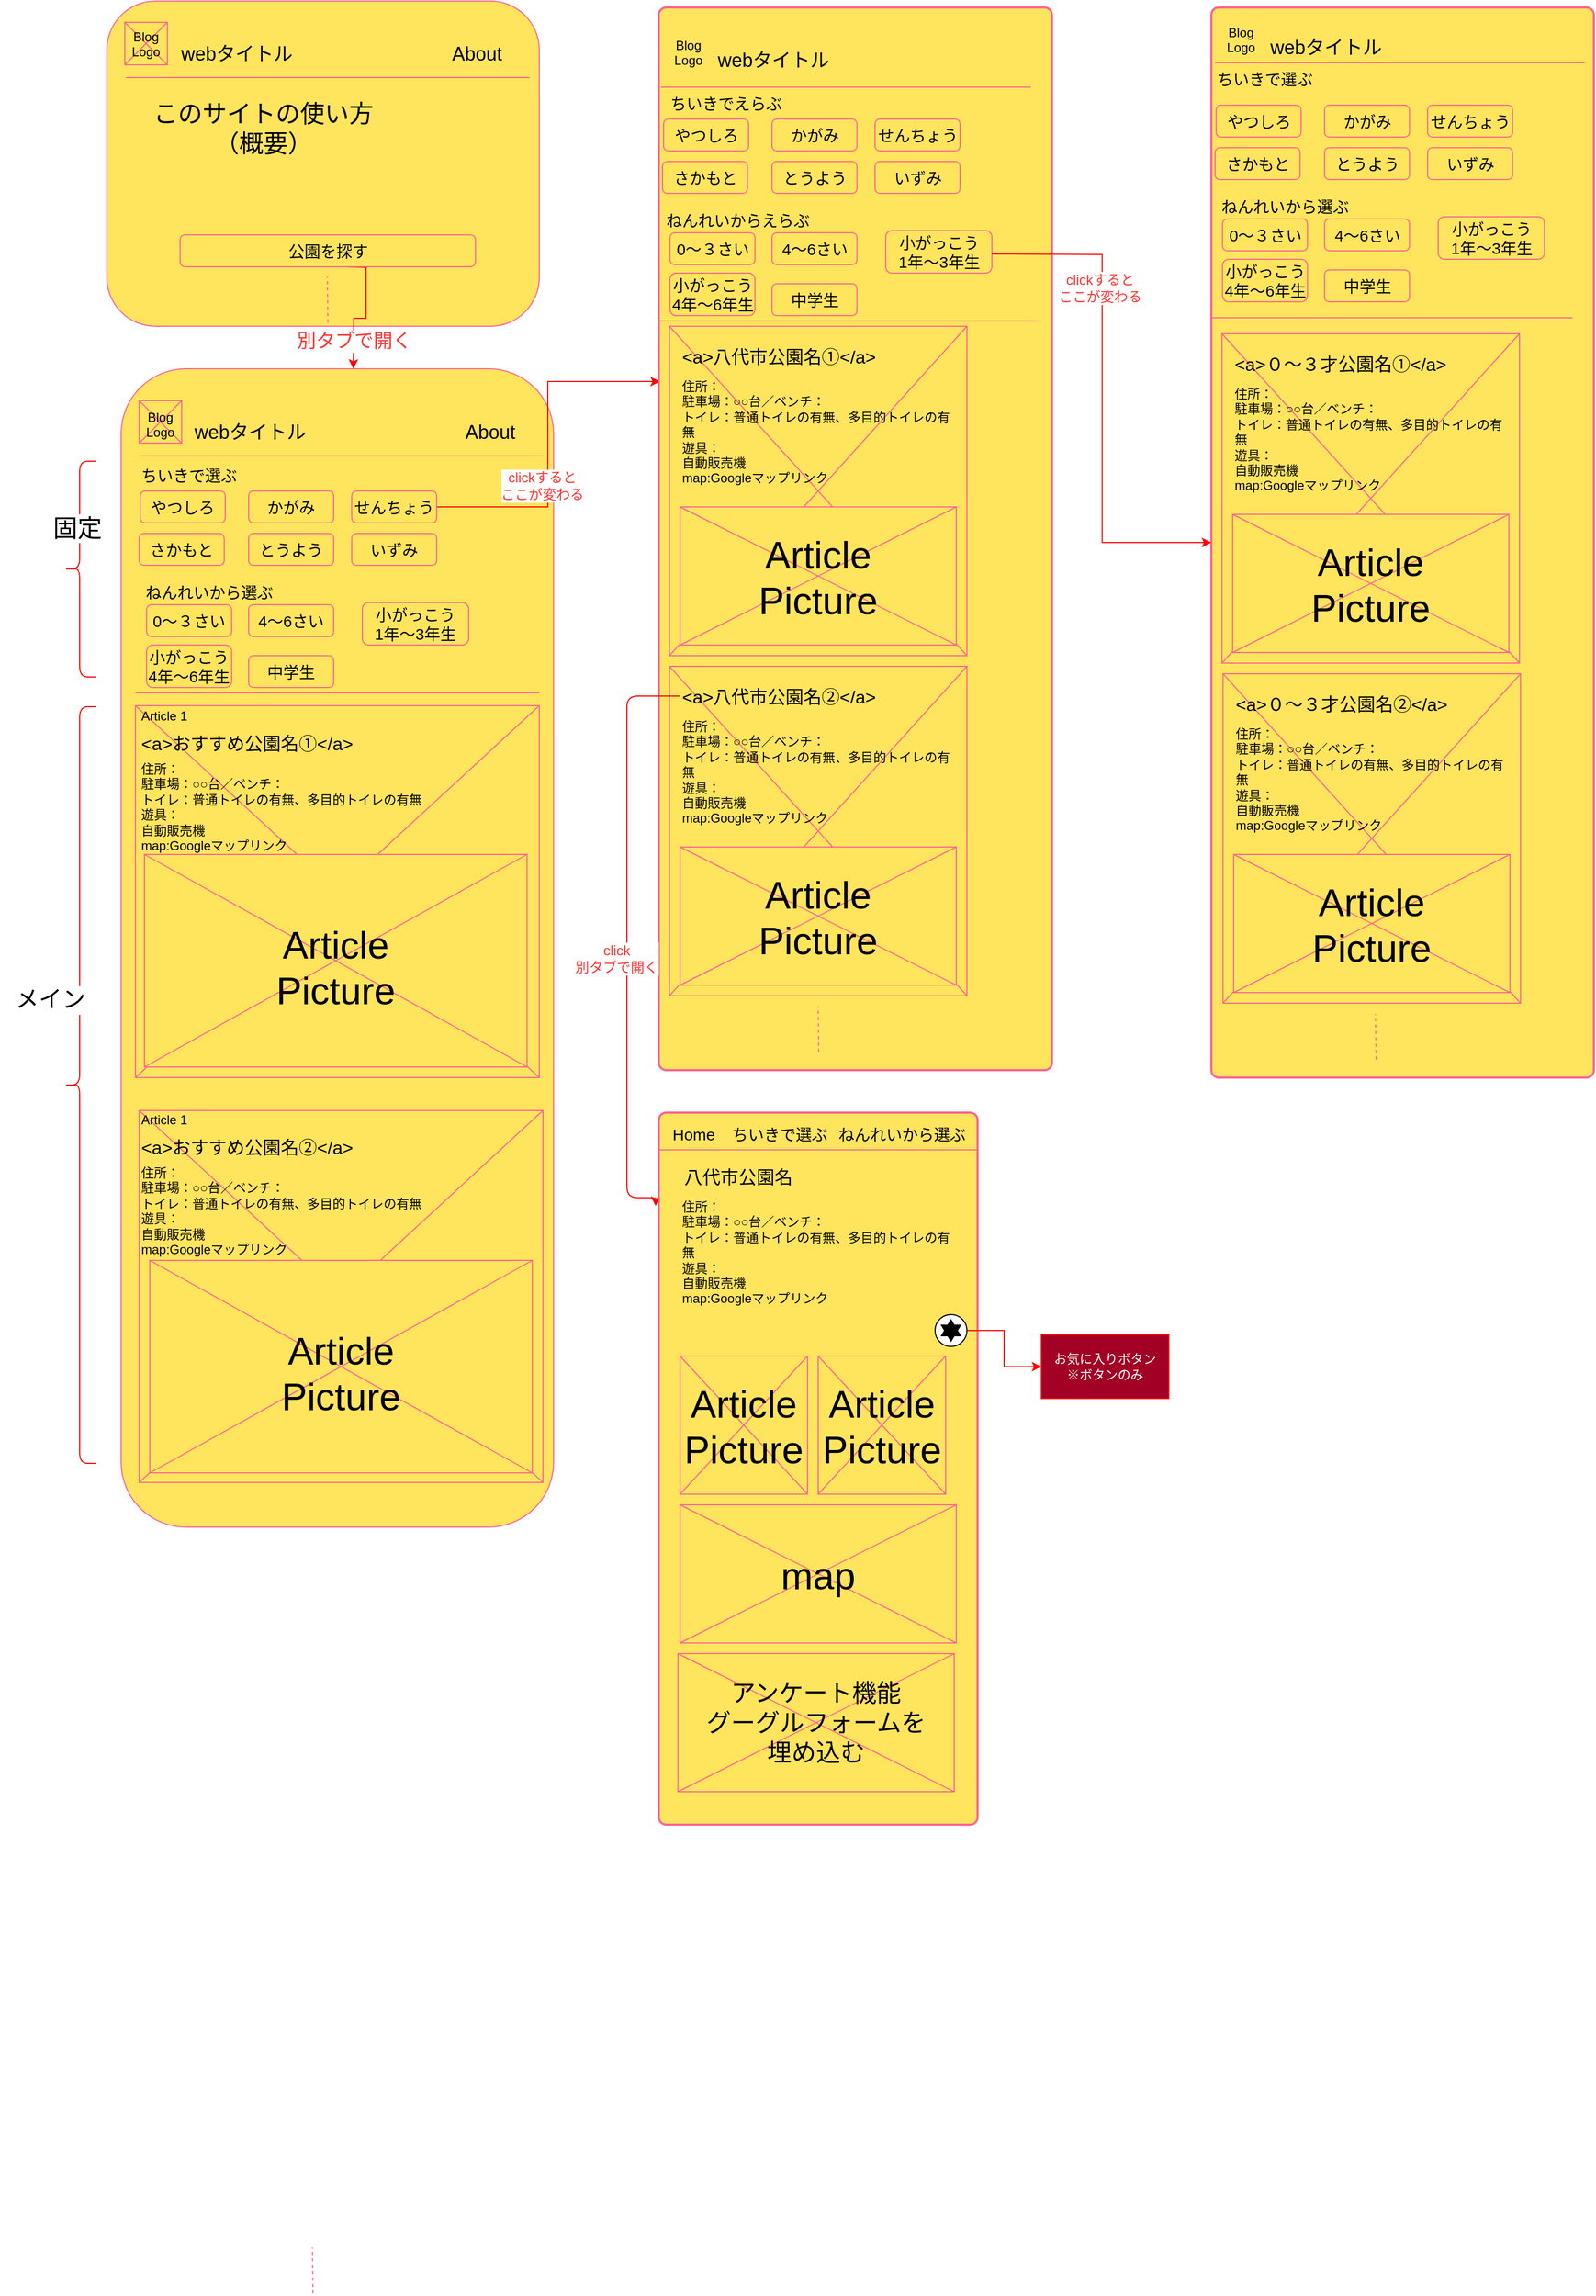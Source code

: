 <mxfile version="13.10.0" type="embed">
    <diagram name="Page-1" id="f1b7ffb7-ca1e-a977-7cf5-a751b3c06c05">
        <mxGraphModel dx="1837" dy="1036" grid="1" gridSize="10" guides="1" tooltips="1" connect="1" arrows="1" fold="1" page="1" pageScale="1" pageWidth="1169" pageHeight="1654" math="0" shadow="0">
            <root>
                <mxCell id="0"/>
                <mxCell id="1" parent="0"/>
                <mxCell id="K1uKCe7THHYYGD_uXuT9-89" value="" style="whiteSpace=wrap;html=1;fillColor=#FFE45E;strokeColor=#FF6392;rounded=1;fontColor=#000000;" parent="1" vertex="1">
                    <mxGeometry x="-16" y="350" width="407" height="1090" as="geometry"/>
                </mxCell>
                <mxCell id="13" value="" style="verticalLabelPosition=bottom;verticalAlign=top;strokeWidth=1;shape=mxgraph.mockup.graphics.iconGrid;strokeColor=#FF6392;gridSize=1,1;fillColor=#FFE45E;rounded=1;fontColor=#000000;" parent="1" vertex="1">
                    <mxGeometry x="-2.5" y="667" width="380" height="350" as="geometry"/>
                </mxCell>
                <mxCell id="2" value="webタイトル" style="text;spacingTop=-5;fontSize=18;fontStyle=0;rounded=1;fontColor=#000000;" parent="1" vertex="1">
                    <mxGeometry x="51" y="397" width="100" height="20" as="geometry"/>
                </mxCell>
                <mxCell id="3" value="" style="line;strokeWidth=1;fillColor=#FFE45E;strokeColor=#FF6392;rounded=1;fontColor=#000000;" parent="1" vertex="1">
                    <mxGeometry x="1" y="427" width="380" height="10" as="geometry"/>
                </mxCell>
                <mxCell id="8" value="Article 1" style="text;spacingTop=-5;rounded=1;fontColor=#000000;" parent="1" vertex="1">
                    <mxGeometry x="1" y="668" width="50" height="20" as="geometry"/>
                </mxCell>
                <mxCell id="9" value="&lt;a&gt;おすすめ公園名①&lt;/a&gt;" style="text;spacingTop=-5;whiteSpace=wrap;align=left;fontSize=17;rounded=1;fontColor=#000000;" parent="1" vertex="1">
                    <mxGeometry x="1" y="692" width="380" height="20" as="geometry"/>
                </mxCell>
                <mxCell id="20" value="" style="verticalLabelPosition=bottom;verticalAlign=top;strokeWidth=1;shape=mxgraph.mockup.graphics.iconGrid;strokeColor=#FF6392;gridSize=1,1;fillColor=#FFE45E;rounded=1;fontColor=#000000;" parent="1" vertex="1">
                    <mxGeometry x="1" y="380" width="40" height="40" as="geometry"/>
                </mxCell>
                <mxCell id="21" value="Blog &#10;Logo" style="text;spacingTop=-5;align=center;rounded=1;fontColor=#000000;" parent="1" vertex="1">
                    <mxGeometry x="1" y="387" width="40" height="40" as="geometry"/>
                </mxCell>
                <mxCell id="25" value="" style="verticalLabelPosition=bottom;verticalAlign=top;strokeWidth=1;shape=mxgraph.mockup.graphics.iconGrid;strokeColor=#FF6392;gridSize=1,1;fillColor=#FFE45E;rounded=1;fontColor=#000000;" parent="1" vertex="1">
                    <mxGeometry x="6" y="807" width="360" height="200" as="geometry"/>
                </mxCell>
                <mxCell id="26" value="Article&#10;Picture" style="text;spacingTop=-5;align=center;verticalAlign=middle;fontSize=36;rounded=1;fontColor=#000000;" parent="1" vertex="1">
                    <mxGeometry x="6" y="812" width="360" height="200" as="geometry"/>
                </mxCell>
                <mxCell id="MANGyrltQIT4UZOGcqCj-68" value="住所：&#10;駐車場：○○台／ベンチ：　　&#10;トイレ：普通トイレの有無、多目的トイレの有無&#10;遊具：&#10;自動販売機&#10;map:Googleマップリンク" style="text;spacingTop=-5;whiteSpace=wrap;align=left;rounded=1;fontColor=#000000;" parent="1" vertex="1">
                    <mxGeometry x="1" y="718" width="380" height="80" as="geometry"/>
                </mxCell>
                <mxCell id="MANGyrltQIT4UZOGcqCj-79" value="" style="verticalLabelPosition=bottom;verticalAlign=top;strokeWidth=1;shape=mxgraph.mockup.graphics.iconGrid;strokeColor=#FF6392;gridSize=1,1;fillColor=#FFE45E;rounded=1;fontColor=#000000;" parent="1" vertex="1">
                    <mxGeometry x="1" y="1048" width="380" height="350" as="geometry"/>
                </mxCell>
                <mxCell id="MANGyrltQIT4UZOGcqCj-80" value="Article 1" style="text;spacingTop=-5;rounded=1;fontColor=#000000;" parent="1" vertex="1">
                    <mxGeometry x="1" y="1048" width="50" height="20" as="geometry"/>
                </mxCell>
                <mxCell id="MANGyrltQIT4UZOGcqCj-81" value="&lt;a&gt;おすすめ公園名②&lt;/a&gt;" style="text;spacingTop=-5;whiteSpace=wrap;align=left;fontSize=17;rounded=1;fontColor=#000000;" parent="1" vertex="1">
                    <mxGeometry x="1" y="1072" width="380" height="20" as="geometry"/>
                </mxCell>
                <mxCell id="MANGyrltQIT4UZOGcqCj-82" value="" style="verticalLabelPosition=bottom;verticalAlign=top;strokeWidth=1;shape=mxgraph.mockup.graphics.iconGrid;strokeColor=#FF6392;gridSize=1,1;fillColor=#FFE45E;rounded=1;fontColor=#000000;" parent="1" vertex="1">
                    <mxGeometry x="11" y="1189" width="360" height="200" as="geometry"/>
                </mxCell>
                <mxCell id="MANGyrltQIT4UZOGcqCj-83" value="Article&#10;Picture" style="text;spacingTop=-5;align=center;verticalAlign=middle;fontSize=36;rounded=1;fontColor=#000000;" parent="1" vertex="1">
                    <mxGeometry x="11" y="1194" width="360" height="200" as="geometry"/>
                </mxCell>
                <mxCell id="MANGyrltQIT4UZOGcqCj-84" value="住所：&#10;駐車場：○○台／ベンチ：　　&#10;トイレ：普通トイレの有無、多目的トイレの有無&#10;遊具：&#10;自動販売機&#10;map:Googleマップリンク" style="text;spacingTop=-5;whiteSpace=wrap;align=left;rounded=1;fontColor=#000000;" parent="1" vertex="1">
                    <mxGeometry x="1" y="1098" width="380" height="80" as="geometry"/>
                </mxCell>
                <mxCell id="MANGyrltQIT4UZOGcqCj-65" value="ちいきで選ぶ" style="text;spacingTop=-5;align=center;fontSize=15;rounded=1;fontColor=#000000;" parent="1" vertex="1">
                    <mxGeometry x="1" y="440" width="94" height="20" as="geometry"/>
                </mxCell>
                <mxCell id="MANGyrltQIT4UZOGcqCj-66" value="ねんれいから選ぶ" style="text;spacingTop=-5;align=center;fontSize=15;rounded=1;fontColor=#000000;" parent="1" vertex="1">
                    <mxGeometry x="2" y="550" width="130" height="20" as="geometry"/>
                </mxCell>
                <mxCell id="K1uKCe7THHYYGD_uXuT9-32" value="0〜３さい" style="whiteSpace=wrap;html=1;align=center;fontSize=15;fillColor=#FFE45E;strokeColor=#FF6392;rounded=1;fontColor=#000000;" parent="1" vertex="1">
                    <mxGeometry x="8" y="572" width="80" height="30" as="geometry"/>
                </mxCell>
                <mxCell id="K1uKCe7THHYYGD_uXuT9-33" value="さかもと" style="whiteSpace=wrap;html=1;align=center;fontSize=15;fillColor=#FFE45E;strokeColor=#FF6392;rounded=1;fontColor=#000000;" parent="1" vertex="1">
                    <mxGeometry x="1" y="505" width="80" height="30" as="geometry"/>
                </mxCell>
                <mxCell id="K1uKCe7THHYYGD_uXuT9-34" value="かがみ" style="whiteSpace=wrap;html=1;align=center;fontSize=15;fillColor=#FFE45E;strokeColor=#FF6392;rounded=1;fontColor=#000000;" parent="1" vertex="1">
                    <mxGeometry x="104" y="465" width="80" height="30" as="geometry"/>
                </mxCell>
                <mxCell id="LoOEr-tiV-RRAQBdNdlS-46" style="edgeStyle=orthogonalEdgeStyle;rounded=0;orthogonalLoop=1;jettySize=auto;html=1;entryX=0.003;entryY=0.352;entryDx=0;entryDy=0;entryPerimeter=0;fontColor=#000000;fillColor=#a20025;strokeColor=#FF0000;" parent="1" source="K1uKCe7THHYYGD_uXuT9-35" target="K1uKCe7THHYYGD_uXuT9-58" edge="1">
                    <mxGeometry relative="1" as="geometry"/>
                </mxCell>
                <mxCell id="LoOEr-tiV-RRAQBdNdlS-47" value="clickすると&lt;br style=&quot;font-size: 13px;&quot;&gt;ここが変わる" style="edgeLabel;html=1;align=center;verticalAlign=middle;resizable=0;points=[];fontSize=13;labelBackgroundColor=#FFFFFF;fontColor=#FF3333;" parent="LoOEr-tiV-RRAQBdNdlS-46" vertex="1" connectable="0">
                    <mxGeometry x="-0.433" y="-3" relative="1" as="geometry">
                        <mxPoint x="6" y="-23" as="offset"/>
                    </mxGeometry>
                </mxCell>
                <mxCell id="K1uKCe7THHYYGD_uXuT9-35" value="せんちょう" style="whiteSpace=wrap;html=1;align=center;fontSize=15;fillColor=#FFE45E;strokeColor=#FF6392;rounded=1;fontColor=#000000;" parent="1" vertex="1">
                    <mxGeometry x="201" y="465" width="80" height="30" as="geometry"/>
                </mxCell>
                <mxCell id="K1uKCe7THHYYGD_uXuT9-36" value="とうよう" style="whiteSpace=wrap;html=1;align=center;fontSize=15;fillColor=#FFE45E;strokeColor=#FF6392;rounded=1;fontColor=#000000;" parent="1" vertex="1">
                    <mxGeometry x="104" y="505" width="80" height="30" as="geometry"/>
                </mxCell>
                <mxCell id="K1uKCe7THHYYGD_uXuT9-37" value="いずみ" style="whiteSpace=wrap;html=1;align=center;fontSize=15;fillColor=#FFE45E;strokeColor=#FF6392;rounded=1;fontColor=#000000;" parent="1" vertex="1">
                    <mxGeometry x="201" y="505" width="80" height="30" as="geometry"/>
                </mxCell>
                <mxCell id="K1uKCe7THHYYGD_uXuT9-46" value="やつしろ" style="whiteSpace=wrap;html=1;align=center;fontSize=15;fillColor=#FFE45E;strokeColor=#FF6392;rounded=1;fontColor=#000000;" parent="1" vertex="1">
                    <mxGeometry x="2" y="465" width="80" height="30" as="geometry"/>
                </mxCell>
                <mxCell id="K1uKCe7THHYYGD_uXuT9-47" value="4〜6さい" style="whiteSpace=wrap;html=1;align=center;fontSize=15;fillColor=#FFE45E;strokeColor=#FF6392;rounded=1;fontColor=#000000;" parent="1" vertex="1">
                    <mxGeometry x="104" y="572" width="80" height="30" as="geometry"/>
                </mxCell>
                <mxCell id="K1uKCe7THHYYGD_uXuT9-48" value="小がっこう&lt;br&gt;1年〜3年生" style="whiteSpace=wrap;html=1;align=center;fontSize=15;fillColor=#FFE45E;strokeColor=#FF6392;rounded=1;fontColor=#000000;" parent="1" vertex="1">
                    <mxGeometry x="211" y="570" width="100" height="40" as="geometry"/>
                </mxCell>
                <mxCell id="K1uKCe7THHYYGD_uXuT9-49" value="小がっこう&lt;br&gt;4年〜6年生" style="whiteSpace=wrap;html=1;align=center;fontSize=15;fillColor=#FFE45E;strokeColor=#FF6392;rounded=1;fontColor=#000000;" parent="1" vertex="1">
                    <mxGeometry x="8" y="610" width="80" height="40" as="geometry"/>
                </mxCell>
                <mxCell id="K1uKCe7THHYYGD_uXuT9-50" value="中学生" style="whiteSpace=wrap;html=1;align=center;fontSize=15;fillColor=#FFE45E;strokeColor=#FF6392;rounded=1;fontColor=#000000;" parent="1" vertex="1">
                    <mxGeometry x="104" y="620" width="80" height="30" as="geometry"/>
                </mxCell>
                <mxCell id="K1uKCe7THHYYGD_uXuT9-58" value="" style="whiteSpace=wrap;html=1;absoluteArcSize=1;arcSize=14;strokeWidth=2;fontStyle=1;fillColor=#FFE45E;strokeColor=#FF6392;rounded=1;fontColor=#000000;" parent="1" vertex="1">
                    <mxGeometry x="490" y="10" width="370" height="1000" as="geometry"/>
                </mxCell>
                <mxCell id="K1uKCe7THHYYGD_uXuT9-63" value="" style="line;strokeWidth=1;fillColor=#FFE45E;strokeColor=#FF6392;rounded=1;fontColor=#000000;" parent="1" vertex="1">
                    <mxGeometry x="492" y="80" width="348" height="10" as="geometry"/>
                </mxCell>
                <mxCell id="K1uKCe7THHYYGD_uXuT9-71" value="" style="group;rounded=1;fontColor=#000000;" parent="1" vertex="1" connectable="0">
                    <mxGeometry x="460" y="310" width="520" height="310" as="geometry"/>
                </mxCell>
                <mxCell id="K1uKCe7THHYYGD_uXuT9-67" value="" style="verticalLabelPosition=bottom;verticalAlign=top;strokeWidth=1;shape=mxgraph.mockup.graphics.iconGrid;strokeColor=#FF6392;gridSize=1,1;fillColor=#FFE45E;rounded=1;fontColor=#000000;" parent="K1uKCe7THHYYGD_uXuT9-71" vertex="1">
                    <mxGeometry x="40" width="280" height="310" as="geometry"/>
                </mxCell>
                <mxCell id="K1uKCe7THHYYGD_uXuT9-68" value="" style="group;rounded=1;fontColor=#000000;" parent="K1uKCe7THHYYGD_uXuT9-71" vertex="1" connectable="0">
                    <mxGeometry x="10" y="170" width="510" height="130" as="geometry"/>
                </mxCell>
                <mxCell id="K1uKCe7THHYYGD_uXuT9-59" value="" style="verticalLabelPosition=bottom;verticalAlign=top;strokeWidth=1;shape=mxgraph.mockup.graphics.iconGrid;strokeColor=#FF6392;gridSize=1,1;fillColor=#FFE45E;rounded=1;fontColor=#000000;" parent="K1uKCe7THHYYGD_uXuT9-68" vertex="1">
                    <mxGeometry x="40" y="0.004" width="260" height="129.996" as="geometry"/>
                </mxCell>
                <mxCell id="K1uKCe7THHYYGD_uXuT9-60" value="Article&#10;Picture" style="text;spacingTop=-5;align=center;verticalAlign=middle;fontSize=36;rounded=1;fontColor=#000000;" parent="K1uKCe7THHYYGD_uXuT9-68" vertex="1">
                    <mxGeometry x="40" width="260" height="129.996" as="geometry"/>
                </mxCell>
                <mxCell id="K1uKCe7THHYYGD_uXuT9-69" value="&lt;a&gt;八代市公園名①&lt;/a&gt;" style="text;spacingTop=-5;whiteSpace=wrap;align=left;fontSize=17;rounded=1;fontColor=#000000;" parent="K1uKCe7THHYYGD_uXuT9-71" vertex="1">
                    <mxGeometry x="50" y="18" width="260" height="20" as="geometry"/>
                </mxCell>
                <mxCell id="K1uKCe7THHYYGD_uXuT9-70" value="住所：&#10;駐車場：○○台／ベンチ：　　&#10;トイレ：普通トイレの有無、多目的トイレの有無&#10;遊具：&#10;自動販売機&#10;map:Googleマップリンク" style="text;spacingTop=-5;whiteSpace=wrap;align=left;rounded=1;fontColor=#000000;" parent="K1uKCe7THHYYGD_uXuT9-71" vertex="1">
                    <mxGeometry x="50" y="48" width="260" height="104" as="geometry"/>
                </mxCell>
                <mxCell id="K1uKCe7THHYYGD_uXuT9-87" value="" style="endArrow=none;dashed=1;html=1;fontSize=15;spacing=4;strokeColor=#FF6392;fontColor=#000000;" parent="1" edge="1">
                    <mxGeometry width="50" height="50" relative="1" as="geometry">
                        <mxPoint x="640.5" y="993" as="sourcePoint"/>
                        <mxPoint x="640" y="950" as="targetPoint"/>
                    </mxGeometry>
                </mxCell>
                <mxCell id="K1uKCe7THHYYGD_uXuT9-91" value="" style="endArrow=none;dashed=1;html=1;fontSize=15;spacing=4;strokeColor=#FF6392;fontColor=#000000;" parent="1" edge="1">
                    <mxGeometry width="50" height="50" relative="1" as="geometry">
                        <mxPoint x="164.5" y="2161" as="sourcePoint"/>
                        <mxPoint x="164" y="2118" as="targetPoint"/>
                    </mxGeometry>
                </mxCell>
                <mxCell id="K1uKCe7THHYYGD_uXuT9-92" value="" style="whiteSpace=wrap;html=1;absoluteArcSize=1;arcSize=14;strokeWidth=2;fontStyle=1;fillColor=#FFE45E;strokeColor=#FF6392;rounded=1;fontColor=#000000;" parent="1" vertex="1">
                    <mxGeometry x="1010" y="10" width="360" height="1007" as="geometry"/>
                </mxCell>
                <mxCell id="K1uKCe7THHYYGD_uXuT9-95" value="" style="line;strokeWidth=1;fillColor=#FFE45E;strokeColor=#FF6392;rounded=1;fontColor=#000000;" parent="1" vertex="1">
                    <mxGeometry x="1011" y="297" width="339" height="10" as="geometry"/>
                </mxCell>
                <mxCell id="K1uKCe7THHYYGD_uXuT9-99" value="" style="group;rounded=1;fontColor=#000000;" parent="1" vertex="1" connectable="0">
                    <mxGeometry x="1021" y="637" width="280" height="310" as="geometry"/>
                </mxCell>
                <mxCell id="K1uKCe7THHYYGD_uXuT9-100" value="" style="verticalLabelPosition=bottom;verticalAlign=top;strokeWidth=1;shape=mxgraph.mockup.graphics.iconGrid;strokeColor=#FF6392;gridSize=1,1;fillColor=#FFE45E;rounded=1;fontColor=#000000;" parent="K1uKCe7THHYYGD_uXuT9-99" vertex="1">
                    <mxGeometry width="280" height="310" as="geometry"/>
                </mxCell>
                <mxCell id="K1uKCe7THHYYGD_uXuT9-101" value="" style="group;rounded=1;fontColor=#000000;" parent="K1uKCe7THHYYGD_uXuT9-99" vertex="1" connectable="0">
                    <mxGeometry x="10" y="170" width="260" height="130" as="geometry"/>
                </mxCell>
                <mxCell id="K1uKCe7THHYYGD_uXuT9-102" value="" style="verticalLabelPosition=bottom;verticalAlign=top;strokeWidth=1;shape=mxgraph.mockup.graphics.iconGrid;strokeColor=#FF6392;gridSize=1,1;fillColor=#FFE45E;rounded=1;fontColor=#000000;" parent="K1uKCe7THHYYGD_uXuT9-101" vertex="1">
                    <mxGeometry y="0.004" width="260" height="129.996" as="geometry"/>
                </mxCell>
                <mxCell id="K1uKCe7THHYYGD_uXuT9-103" value="Article&#10;Picture" style="text;spacingTop=-5;align=center;verticalAlign=middle;fontSize=36;rounded=1;fontColor=#000000;" parent="K1uKCe7THHYYGD_uXuT9-101" vertex="1">
                    <mxGeometry width="260" height="129.996" as="geometry"/>
                </mxCell>
                <mxCell id="K1uKCe7THHYYGD_uXuT9-104" value="&lt;a&gt;０〜３才公園名②&lt;/a&gt;" style="text;spacingTop=-5;whiteSpace=wrap;align=left;fontSize=17;rounded=1;fontColor=#000000;" parent="K1uKCe7THHYYGD_uXuT9-99" vertex="1">
                    <mxGeometry x="10" y="18" width="260" height="20" as="geometry"/>
                </mxCell>
                <mxCell id="K1uKCe7THHYYGD_uXuT9-105" value="住所：&#10;駐車場：○○台／ベンチ：　　&#10;トイレ：普通トイレの有無、多目的トイレの有無&#10;遊具：&#10;自動販売機&#10;map:Googleマップリンク" style="text;spacingTop=-5;whiteSpace=wrap;align=left;rounded=1;fontColor=#000000;" parent="K1uKCe7THHYYGD_uXuT9-99" vertex="1">
                    <mxGeometry x="10" y="48" width="260" height="104" as="geometry"/>
                </mxCell>
                <mxCell id="K1uKCe7THHYYGD_uXuT9-106" value="" style="group;rounded=1;fontColor=#000000;" parent="1" vertex="1" connectable="0">
                    <mxGeometry x="1020" y="317" width="280" height="310" as="geometry"/>
                </mxCell>
                <mxCell id="K1uKCe7THHYYGD_uXuT9-107" value="" style="verticalLabelPosition=bottom;verticalAlign=top;strokeWidth=1;shape=mxgraph.mockup.graphics.iconGrid;strokeColor=#FF6392;gridSize=1,1;fillColor=#FFE45E;rounded=1;fontColor=#000000;" parent="K1uKCe7THHYYGD_uXuT9-106" vertex="1">
                    <mxGeometry width="280" height="310" as="geometry"/>
                </mxCell>
                <mxCell id="K1uKCe7THHYYGD_uXuT9-108" value="" style="group;rounded=1;fontColor=#000000;" parent="K1uKCe7THHYYGD_uXuT9-106" vertex="1" connectable="0">
                    <mxGeometry x="10" y="170" width="260" height="130" as="geometry"/>
                </mxCell>
                <mxCell id="K1uKCe7THHYYGD_uXuT9-109" value="" style="verticalLabelPosition=bottom;verticalAlign=top;strokeWidth=1;shape=mxgraph.mockup.graphics.iconGrid;strokeColor=#FF6392;gridSize=1,1;fillColor=#FFE45E;rounded=1;fontColor=#000000;" parent="K1uKCe7THHYYGD_uXuT9-108" vertex="1">
                    <mxGeometry y="0.004" width="260" height="129.996" as="geometry"/>
                </mxCell>
                <mxCell id="K1uKCe7THHYYGD_uXuT9-110" value="Article&#10;Picture" style="text;spacingTop=-5;align=center;verticalAlign=middle;fontSize=36;rounded=1;fontColor=#000000;" parent="K1uKCe7THHYYGD_uXuT9-108" vertex="1">
                    <mxGeometry width="260" height="129.996" as="geometry"/>
                </mxCell>
                <mxCell id="K1uKCe7THHYYGD_uXuT9-111" value="&lt;a&gt;０〜３才公園名①&lt;/a&gt;" style="text;spacingTop=-5;whiteSpace=wrap;align=left;fontSize=17;rounded=1;fontColor=#000000;" parent="K1uKCe7THHYYGD_uXuT9-106" vertex="1">
                    <mxGeometry x="10" y="18" width="260" height="20" as="geometry"/>
                </mxCell>
                <mxCell id="K1uKCe7THHYYGD_uXuT9-112" value="住所：&#10;駐車場：○○台／ベンチ：　　&#10;トイレ：普通トイレの有無、多目的トイレの有無&#10;遊具：&#10;自動販売機&#10;map:Googleマップリンク" style="text;spacingTop=-5;whiteSpace=wrap;align=left;rounded=1;fontColor=#000000;" parent="K1uKCe7THHYYGD_uXuT9-106" vertex="1">
                    <mxGeometry x="10" y="48" width="260" height="104" as="geometry"/>
                </mxCell>
                <mxCell id="K1uKCe7THHYYGD_uXuT9-113" value="" style="endArrow=none;dashed=1;html=1;fontSize=15;spacing=4;strokeColor=#FF6392;fontColor=#000000;" parent="1" edge="1">
                    <mxGeometry width="50" height="50" relative="1" as="geometry">
                        <mxPoint x="1165" y="1000" as="sourcePoint"/>
                        <mxPoint x="1164.5" y="957" as="targetPoint"/>
                    </mxGeometry>
                </mxCell>
                <mxCell id="K1uKCe7THHYYGD_uXuT9-73" value="" style="verticalLabelPosition=bottom;verticalAlign=top;strokeWidth=1;shape=mxgraph.mockup.graphics.iconGrid;strokeColor=#FF6392;gridSize=1,1;fillColor=#FFE45E;rounded=1;fontColor=#000000;" parent="1" vertex="1">
                    <mxGeometry x="500" y="630" width="280" height="310" as="geometry"/>
                </mxCell>
                <mxCell id="K1uKCe7THHYYGD_uXuT9-74" value="" style="group;rounded=1;fontColor=#000000;" parent="1" vertex="1" connectable="0">
                    <mxGeometry x="510" y="800" width="260" height="130" as="geometry"/>
                </mxCell>
                <mxCell id="K1uKCe7THHYYGD_uXuT9-75" value="" style="verticalLabelPosition=bottom;verticalAlign=top;strokeWidth=1;shape=mxgraph.mockup.graphics.iconGrid;strokeColor=#FF6392;gridSize=1,1;fillColor=#FFE45E;rounded=1;fontColor=#000000;" parent="K1uKCe7THHYYGD_uXuT9-74" vertex="1">
                    <mxGeometry y="0.004" width="260" height="129.996" as="geometry"/>
                </mxCell>
                <mxCell id="K1uKCe7THHYYGD_uXuT9-76" value="Article&#10;Picture" style="text;spacingTop=-5;align=center;verticalAlign=middle;fontSize=36;rounded=1;fontColor=#000000;" parent="K1uKCe7THHYYGD_uXuT9-74" vertex="1">
                    <mxGeometry width="260" height="129.996" as="geometry"/>
                </mxCell>
                <mxCell id="K1uKCe7THHYYGD_uXuT9-145" style="edgeStyle=orthogonalEdgeStyle;orthogonalLoop=1;jettySize=auto;html=1;fontSize=23;entryX=-0.01;entryY=0.131;entryDx=0;entryDy=0;entryPerimeter=0;fontColor=#000000;fillColor=#a20025;strokeColor=#FF0000;" parent="1" source="K1uKCe7THHYYGD_uXuT9-77" target="K1uKCe7THHYYGD_uXuT9-119" edge="1">
                    <mxGeometry relative="1" as="geometry">
                        <mxPoint x="420" y="990" as="targetPoint"/>
                        <Array as="points">
                            <mxPoint x="460" y="658"/>
                            <mxPoint x="460" y="1130"/>
                        </Array>
                    </mxGeometry>
                </mxCell>
                <mxCell id="K1uKCe7THHYYGD_uXuT9-146" value="click&lt;br style=&quot;font-size: 13px;&quot;&gt;別タブで開く" style="edgeLabel;html=1;align=center;verticalAlign=middle;resizable=0;points=[];fontSize=13;rounded=1;fontColor=#FF3333;labelBackgroundColor=#FFFFFF;" parent="K1uKCe7THHYYGD_uXuT9-145" vertex="1" connectable="0">
                    <mxGeometry x="0.063" relative="1" as="geometry">
                        <mxPoint x="-10" y="1" as="offset"/>
                    </mxGeometry>
                </mxCell>
                <mxCell id="K1uKCe7THHYYGD_uXuT9-77" value="&lt;a&gt;八代市公園名②&lt;/a&gt;" style="text;spacingTop=-5;whiteSpace=wrap;align=left;fontSize=17;rounded=1;fontColor=#000000;" parent="1" vertex="1">
                    <mxGeometry x="510" y="648" width="260" height="20" as="geometry"/>
                </mxCell>
                <mxCell id="K1uKCe7THHYYGD_uXuT9-78" value="住所：&#10;駐車場：○○台／ベンチ：　　&#10;トイレ：普通トイレの有無、多目的トイレの有無&#10;遊具：&#10;自動販売機&#10;map:Googleマップリンク" style="text;spacingTop=-5;whiteSpace=wrap;align=left;rounded=1;fontColor=#000000;" parent="1" vertex="1">
                    <mxGeometry x="510" y="678" width="260" height="104" as="geometry"/>
                </mxCell>
                <mxCell id="K1uKCe7THHYYGD_uXuT9-119" value="" style="whiteSpace=wrap;html=1;absoluteArcSize=1;arcSize=14;strokeWidth=2;fontStyle=1;fillColor=#FFE45E;strokeColor=#FF6392;rounded=1;fontColor=#000000;" parent="1" vertex="1">
                    <mxGeometry x="490" y="1050" width="300" height="670" as="geometry"/>
                </mxCell>
                <mxCell id="K1uKCe7THHYYGD_uXuT9-120" value="" style="line;strokeWidth=1;fillColor=#FFE45E;strokeColor=#FF6392;rounded=1;fontColor=#000000;" parent="1" vertex="1">
                    <mxGeometry x="490" y="1080" width="300" height="10" as="geometry"/>
                </mxCell>
                <mxCell id="K1uKCe7THHYYGD_uXuT9-121" value="Home" style="text;spacingTop=-5;align=center;fontSize=15;rounded=1;fontColor=#000000;" parent="1" vertex="1">
                    <mxGeometry x="493" y="1060" width="60" height="20" as="geometry"/>
                </mxCell>
                <mxCell id="K1uKCe7THHYYGD_uXuT9-122" value="ちいきで選ぶ" style="text;spacingTop=-5;align=center;fontSize=15;rounded=1;fontColor=#000000;" parent="1" vertex="1">
                    <mxGeometry x="557" y="1060" width="94" height="20" as="geometry"/>
                </mxCell>
                <mxCell id="K1uKCe7THHYYGD_uXuT9-123" value="ねんれいから選ぶ" style="text;spacingTop=-5;align=center;fontSize=15;rounded=1;fontColor=#000000;" parent="1" vertex="1">
                    <mxGeometry x="654" y="1060" width="130" height="20" as="geometry"/>
                </mxCell>
                <mxCell id="K1uKCe7THHYYGD_uXuT9-131" value="八代市公園名" style="text;spacingTop=-5;whiteSpace=wrap;align=left;fontSize=17;rounded=1;fontColor=#000000;" parent="1" vertex="1">
                    <mxGeometry x="512" y="1100" width="260" height="20" as="geometry"/>
                </mxCell>
                <mxCell id="K1uKCe7THHYYGD_uXuT9-132" value="住所：&#10;駐車場：○○台／ベンチ：　　&#10;トイレ：普通トイレの有無、多目的トイレの有無&#10;遊具：&#10;自動販売機&#10;map:Googleマップリンク" style="text;spacingTop=-5;whiteSpace=wrap;align=left;rounded=1;fontColor=#000000;" parent="1" vertex="1">
                    <mxGeometry x="510" y="1130" width="260" height="104" as="geometry"/>
                </mxCell>
                <mxCell id="K1uKCe7THHYYGD_uXuT9-134" value="" style="group;rounded=1;fontColor=#000000;" parent="1" vertex="1" connectable="0">
                    <mxGeometry x="510" y="1279" width="120" height="130" as="geometry"/>
                </mxCell>
                <mxCell id="K1uKCe7THHYYGD_uXuT9-129" value="" style="verticalLabelPosition=bottom;verticalAlign=top;strokeWidth=1;shape=mxgraph.mockup.graphics.iconGrid;strokeColor=#FF6392;gridSize=1,1;fillColor=#FFE45E;rounded=1;fontColor=#000000;" parent="K1uKCe7THHYYGD_uXuT9-134" vertex="1">
                    <mxGeometry width="120" height="130" as="geometry"/>
                </mxCell>
                <mxCell id="K1uKCe7THHYYGD_uXuT9-130" value="Article&#10;Picture" style="text;spacingTop=-5;align=center;verticalAlign=middle;fontSize=36;rounded=1;fontColor=#000000;" parent="K1uKCe7THHYYGD_uXuT9-134" vertex="1">
                    <mxGeometry width="120" height="130" as="geometry"/>
                </mxCell>
                <mxCell id="K1uKCe7THHYYGD_uXuT9-138" value="" style="group;rounded=1;fontColor=#000000;" parent="1" vertex="1" connectable="0">
                    <mxGeometry x="508" y="1559" width="260" height="130" as="geometry"/>
                </mxCell>
                <mxCell id="K1uKCe7THHYYGD_uXuT9-136" value="" style="verticalLabelPosition=bottom;verticalAlign=top;strokeWidth=1;shape=mxgraph.mockup.graphics.iconGrid;strokeColor=#FF6392;gridSize=1,1;fillColor=#FFE45E;rounded=1;fontColor=#000000;" parent="K1uKCe7THHYYGD_uXuT9-138" vertex="1">
                    <mxGeometry width="260" height="130" as="geometry"/>
                </mxCell>
                <mxCell id="K1uKCe7THHYYGD_uXuT9-137" value="アンケート機能&#10;グーグルフォームを&#10;埋め込む" style="text;spacingTop=-5;align=center;verticalAlign=middle;fontSize=23;rounded=1;fontColor=#000000;" parent="K1uKCe7THHYYGD_uXuT9-138" vertex="1">
                    <mxGeometry width="260" height="130" as="geometry"/>
                </mxCell>
                <mxCell id="K1uKCe7THHYYGD_uXuT9-139" value="" style="group;rounded=1;fontColor=#000000;" parent="1" vertex="1" connectable="0">
                    <mxGeometry x="510" y="1419" width="260" height="130" as="geometry"/>
                </mxCell>
                <mxCell id="K1uKCe7THHYYGD_uXuT9-140" value="" style="verticalLabelPosition=bottom;verticalAlign=top;strokeWidth=1;shape=mxgraph.mockup.graphics.iconGrid;strokeColor=#FF6392;gridSize=1,1;fillColor=#FFE45E;rounded=1;fontColor=#000000;" parent="K1uKCe7THHYYGD_uXuT9-139" vertex="1">
                    <mxGeometry width="260" height="130" as="geometry"/>
                </mxCell>
                <mxCell id="K1uKCe7THHYYGD_uXuT9-141" value="map" style="text;spacingTop=-5;align=center;verticalAlign=middle;fontSize=36;rounded=1;fontColor=#000000;" parent="K1uKCe7THHYYGD_uXuT9-139" vertex="1">
                    <mxGeometry width="260" height="130" as="geometry"/>
                </mxCell>
                <mxCell id="K1uKCe7THHYYGD_uXuT9-142" value="" style="group;rounded=1;fontColor=#000000;" parent="1" vertex="1" connectable="0">
                    <mxGeometry x="640" y="1279" width="120" height="130" as="geometry"/>
                </mxCell>
                <mxCell id="K1uKCe7THHYYGD_uXuT9-143" value="" style="verticalLabelPosition=bottom;verticalAlign=top;strokeWidth=1;shape=mxgraph.mockup.graphics.iconGrid;strokeColor=#FF6392;gridSize=1,1;fillColor=#FFE45E;rounded=1;fontColor=#000000;" parent="K1uKCe7THHYYGD_uXuT9-142" vertex="1">
                    <mxGeometry width="120" height="130" as="geometry"/>
                </mxCell>
                <mxCell id="K1uKCe7THHYYGD_uXuT9-144" value="Article&#10;Picture" style="text;spacingTop=-5;align=center;verticalAlign=middle;fontSize=36;rounded=1;fontColor=#000000;" parent="K1uKCe7THHYYGD_uXuT9-142" vertex="1">
                    <mxGeometry width="120" height="130" as="geometry"/>
                </mxCell>
                <mxCell id="LoOEr-tiV-RRAQBdNdlS-28" value="" style="line;strokeWidth=1;fillColor=#FFE45E;strokeColor=#FF6392;rounded=1;fontColor=#000000;" parent="1" vertex="1">
                    <mxGeometry x="-2.5" y="650" width="380" height="10" as="geometry"/>
                </mxCell>
                <mxCell id="LoOEr-tiV-RRAQBdNdlS-29" value="ちいきでえらぶ" style="text;spacingTop=-5;align=center;fontSize=15;rounded=1;fontColor=#000000;" parent="1" vertex="1">
                    <mxGeometry x="506.5" y="90" width="94" height="20" as="geometry"/>
                </mxCell>
                <mxCell id="LoOEr-tiV-RRAQBdNdlS-30" value="ねんれいからえらぶ" style="text;spacingTop=-5;align=center;fontSize=15;rounded=1;fontColor=#000000;" parent="1" vertex="1">
                    <mxGeometry x="499.5" y="200" width="130" height="20" as="geometry"/>
                </mxCell>
                <mxCell id="LoOEr-tiV-RRAQBdNdlS-31" value="0〜３さい" style="whiteSpace=wrap;html=1;align=center;fontSize=15;fillColor=#FFE45E;strokeColor=#FF6392;rounded=1;fontColor=#000000;" parent="1" vertex="1">
                    <mxGeometry x="500.5" y="222" width="80" height="30" as="geometry"/>
                </mxCell>
                <mxCell id="LoOEr-tiV-RRAQBdNdlS-32" value="さかもと" style="whiteSpace=wrap;html=1;align=center;fontSize=15;fillColor=#FFE45E;strokeColor=#FF6392;rounded=1;fontColor=#000000;" parent="1" vertex="1">
                    <mxGeometry x="493.5" y="155" width="80" height="30" as="geometry"/>
                </mxCell>
                <mxCell id="LoOEr-tiV-RRAQBdNdlS-33" value="かがみ" style="whiteSpace=wrap;html=1;align=center;fontSize=15;fillColor=#FFE45E;strokeColor=#FF6392;rounded=1;fontColor=#000000;" parent="1" vertex="1">
                    <mxGeometry x="596.5" y="115" width="80" height="30" as="geometry"/>
                </mxCell>
                <mxCell id="LoOEr-tiV-RRAQBdNdlS-34" value="せんちょう" style="whiteSpace=wrap;html=1;align=center;fontSize=15;fillColor=#FFE45E;strokeColor=#FF6392;rounded=1;fontColor=#000000;" parent="1" vertex="1">
                    <mxGeometry x="693.5" y="115" width="80" height="30" as="geometry"/>
                </mxCell>
                <mxCell id="LoOEr-tiV-RRAQBdNdlS-35" value="とうよう" style="whiteSpace=wrap;html=1;align=center;fontSize=15;fillColor=#FFE45E;strokeColor=#FF6392;rounded=1;fontColor=#000000;" parent="1" vertex="1">
                    <mxGeometry x="596.5" y="155" width="80" height="30" as="geometry"/>
                </mxCell>
                <mxCell id="LoOEr-tiV-RRAQBdNdlS-36" value="いずみ" style="whiteSpace=wrap;html=1;align=center;fontSize=15;fillColor=#FFE45E;strokeColor=#FF6392;rounded=1;fontColor=#000000;" parent="1" vertex="1">
                    <mxGeometry x="693.5" y="155" width="80" height="30" as="geometry"/>
                </mxCell>
                <mxCell id="LoOEr-tiV-RRAQBdNdlS-37" value="やつしろ" style="whiteSpace=wrap;html=1;align=center;fontSize=15;fillColor=#FFE45E;strokeColor=#FF6392;rounded=1;fontColor=#000000;" parent="1" vertex="1">
                    <mxGeometry x="494.5" y="115" width="80" height="30" as="geometry"/>
                </mxCell>
                <mxCell id="LoOEr-tiV-RRAQBdNdlS-38" value="4〜6さい" style="whiteSpace=wrap;html=1;align=center;fontSize=15;fillColor=#FFE45E;strokeColor=#FF6392;rounded=1;fontColor=#000000;" parent="1" vertex="1">
                    <mxGeometry x="596.5" y="222" width="80" height="30" as="geometry"/>
                </mxCell>
                <mxCell id="LoOEr-tiV-RRAQBdNdlS-39" value="小がっこう&lt;br&gt;1年〜3年生" style="whiteSpace=wrap;html=1;align=center;fontSize=15;fillColor=#FFE45E;strokeColor=#FF6392;rounded=1;fontColor=#000000;" parent="1" vertex="1">
                    <mxGeometry x="703.5" y="220" width="100" height="40" as="geometry"/>
                </mxCell>
                <mxCell id="LoOEr-tiV-RRAQBdNdlS-40" value="小がっこう&lt;br&gt;4年〜6年生" style="whiteSpace=wrap;html=1;align=center;fontSize=15;fillColor=#FFE45E;strokeColor=#FF6392;rounded=1;fontColor=#000000;" parent="1" vertex="1">
                    <mxGeometry x="500.5" y="260" width="80" height="40" as="geometry"/>
                </mxCell>
                <mxCell id="LoOEr-tiV-RRAQBdNdlS-41" value="中学生" style="whiteSpace=wrap;html=1;align=center;fontSize=15;fillColor=#FFE45E;strokeColor=#FF6392;rounded=1;fontColor=#000000;" parent="1" vertex="1">
                    <mxGeometry x="596.5" y="270" width="80" height="30" as="geometry"/>
                </mxCell>
                <mxCell id="LoOEr-tiV-RRAQBdNdlS-42" value="" style="line;strokeWidth=1;fillColor=#FFE45E;strokeColor=#FF6392;rounded=1;fontColor=#000000;" parent="1" vertex="1">
                    <mxGeometry x="490" y="300" width="360" height="10" as="geometry"/>
                </mxCell>
                <mxCell id="LoOEr-tiV-RRAQBdNdlS-48" value="ちいきで選ぶ" style="text;spacingTop=-5;align=center;fontSize=15;rounded=1;fontColor=#000000;" parent="1" vertex="1">
                    <mxGeometry x="1013.5" y="67" width="94" height="10" as="geometry"/>
                </mxCell>
                <mxCell id="LoOEr-tiV-RRAQBdNdlS-49" value="ねんれいから選ぶ" style="text;spacingTop=-5;align=center;fontSize=15;rounded=1;fontColor=#000000;" parent="1" vertex="1">
                    <mxGeometry x="1014.5" y="187" width="130" height="20" as="geometry"/>
                </mxCell>
                <mxCell id="LoOEr-tiV-RRAQBdNdlS-50" value="0〜３さい" style="whiteSpace=wrap;html=1;align=center;fontSize=15;fillColor=#FFE45E;strokeColor=#FF6392;rounded=1;fontColor=#000000;" parent="1" vertex="1">
                    <mxGeometry x="1020.5" y="209" width="80" height="30" as="geometry"/>
                </mxCell>
                <mxCell id="LoOEr-tiV-RRAQBdNdlS-51" value="さかもと" style="whiteSpace=wrap;html=1;align=center;fontSize=15;fillColor=#FFE45E;strokeColor=#FF6392;rounded=1;fontColor=#000000;" parent="1" vertex="1">
                    <mxGeometry x="1013.5" y="142" width="80" height="30" as="geometry"/>
                </mxCell>
                <mxCell id="LoOEr-tiV-RRAQBdNdlS-52" value="かがみ" style="whiteSpace=wrap;html=1;align=center;fontSize=15;fillColor=#FFE45E;strokeColor=#FF6392;rounded=1;fontColor=#000000;" parent="1" vertex="1">
                    <mxGeometry x="1116.5" y="102" width="80" height="30" as="geometry"/>
                </mxCell>
                <mxCell id="LoOEr-tiV-RRAQBdNdlS-53" value="せんちょう" style="whiteSpace=wrap;html=1;align=center;fontSize=15;fillColor=#FFE45E;strokeColor=#FF6392;rounded=1;fontColor=#000000;" parent="1" vertex="1">
                    <mxGeometry x="1213.5" y="102" width="80" height="30" as="geometry"/>
                </mxCell>
                <mxCell id="LoOEr-tiV-RRAQBdNdlS-54" value="とうよう" style="whiteSpace=wrap;html=1;align=center;fontSize=15;fillColor=#FFE45E;strokeColor=#FF6392;rounded=1;fontColor=#000000;" parent="1" vertex="1">
                    <mxGeometry x="1116.5" y="142" width="80" height="30" as="geometry"/>
                </mxCell>
                <mxCell id="LoOEr-tiV-RRAQBdNdlS-55" value="いずみ" style="whiteSpace=wrap;html=1;align=center;fontSize=15;fillColor=#FFE45E;strokeColor=#FF6392;rounded=1;fontColor=#000000;" parent="1" vertex="1">
                    <mxGeometry x="1213.5" y="142" width="80" height="30" as="geometry"/>
                </mxCell>
                <mxCell id="LoOEr-tiV-RRAQBdNdlS-56" value="やつしろ" style="whiteSpace=wrap;html=1;align=center;fontSize=15;fillColor=#FFE45E;strokeColor=#FF6392;rounded=1;fontColor=#000000;" parent="1" vertex="1">
                    <mxGeometry x="1014.5" y="102" width="80" height="30" as="geometry"/>
                </mxCell>
                <mxCell id="LoOEr-tiV-RRAQBdNdlS-57" value="4〜6さい" style="whiteSpace=wrap;html=1;align=center;fontSize=15;fillColor=#FFE45E;strokeColor=#FF6392;rounded=1;fontColor=#000000;" parent="1" vertex="1">
                    <mxGeometry x="1116.5" y="209" width="80" height="30" as="geometry"/>
                </mxCell>
                <mxCell id="LoOEr-tiV-RRAQBdNdlS-58" value="小がっこう&lt;br&gt;1年〜3年生" style="whiteSpace=wrap;html=1;align=center;fontSize=15;fillColor=#FFE45E;strokeColor=#FF6392;rounded=1;fontColor=#000000;" parent="1" vertex="1">
                    <mxGeometry x="1223.5" y="207" width="100" height="40" as="geometry"/>
                </mxCell>
                <mxCell id="LoOEr-tiV-RRAQBdNdlS-59" value="小がっこう&lt;br&gt;4年〜6年生" style="whiteSpace=wrap;html=1;align=center;fontSize=15;fillColor=#FFE45E;strokeColor=#FF6392;rounded=1;fontColor=#000000;" parent="1" vertex="1">
                    <mxGeometry x="1020.5" y="247" width="80" height="40" as="geometry"/>
                </mxCell>
                <mxCell id="LoOEr-tiV-RRAQBdNdlS-60" value="中学生" style="whiteSpace=wrap;html=1;align=center;fontSize=15;fillColor=#FFE45E;strokeColor=#FF6392;rounded=1;fontColor=#000000;" parent="1" vertex="1">
                    <mxGeometry x="1116.5" y="257" width="80" height="30" as="geometry"/>
                </mxCell>
                <mxCell id="LoOEr-tiV-RRAQBdNdlS-62" style="edgeStyle=orthogonalEdgeStyle;rounded=0;orthogonalLoop=1;jettySize=auto;html=1;fontColor=#000000;fillColor=#a20025;strokeColor=#FF0000;" parent="1" target="K1uKCe7THHYYGD_uXuT9-92" edge="1">
                    <mxGeometry relative="1" as="geometry">
                        <mxPoint x="803.5" y="241.997" as="sourcePoint"/>
                        <mxPoint x="994.61" y="473.93" as="targetPoint"/>
                    </mxGeometry>
                </mxCell>
                <mxCell id="LoOEr-tiV-RRAQBdNdlS-63" value="clickすると&lt;br style=&quot;font-size: 13px;&quot;&gt;ここが変わる" style="edgeLabel;html=1;align=center;verticalAlign=middle;resizable=0;points=[];fontSize=13;fontColor=#FF3333;labelBackgroundColor=#FFFFFF;" parent="LoOEr-tiV-RRAQBdNdlS-62" vertex="1" connectable="0">
                    <mxGeometry x="-0.433" y="-3" relative="1" as="geometry">
                        <mxPoint as="offset"/>
                    </mxGeometry>
                </mxCell>
                <mxCell id="LoOEr-tiV-RRAQBdNdlS-64" value="webタイトル" style="text;spacingTop=-5;fontSize=18;fontStyle=0;rounded=1;fontColor=#000000;" parent="1" vertex="1">
                    <mxGeometry x="543.5" y="47" width="230" height="20" as="geometry"/>
                </mxCell>
                <mxCell id="LoOEr-tiV-RRAQBdNdlS-65" value="Blog &#10;Logo" style="text;spacingTop=-5;align=center;rounded=1;fontColor=#000000;" parent="1" vertex="1">
                    <mxGeometry x="498" y="37" width="40" height="40" as="geometry"/>
                </mxCell>
                <mxCell id="LoOEr-tiV-RRAQBdNdlS-66" value="webタイトル" style="text;spacingTop=-5;fontSize=18;fontStyle=0;rounded=1;fontColor=#000000;" parent="1" vertex="1">
                    <mxGeometry x="1063.5" y="35" width="230" height="20" as="geometry"/>
                </mxCell>
                <mxCell id="LoOEr-tiV-RRAQBdNdlS-67" value="Blog &#10;Logo" style="text;spacingTop=-5;align=center;rounded=1;fontColor=#000000;" parent="1" vertex="1">
                    <mxGeometry x="1018" y="25" width="40" height="40" as="geometry"/>
                </mxCell>
                <mxCell id="LoOEr-tiV-RRAQBdNdlS-68" value="" style="line;strokeWidth=1;fillColor=#FFE45E;strokeColor=#FF6392;rounded=1;fontColor=#000000;" parent="1" vertex="1">
                    <mxGeometry x="1013.5" y="57" width="348" height="10" as="geometry"/>
                </mxCell>
                <mxCell id="LoOEr-tiV-RRAQBdNdlS-70" value="" style="shape=curlyBracket;whiteSpace=wrap;html=1;rounded=1;fontSize=13;direction=east;fontColor=#ffffff;fillColor=#a20025;strokeColor=#FF0000;" parent="1" vertex="1">
                    <mxGeometry x="-70" y="437" width="30" height="203" as="geometry"/>
                </mxCell>
                <mxCell id="LoOEr-tiV-RRAQBdNdlS-71" value="固定" style="text;html=1;strokeColor=none;fillColor=none;align=center;verticalAlign=middle;whiteSpace=wrap;rounded=0;fontSize=23;labelBackgroundColor=#ffffff;fontColor=#000000;" parent="1" vertex="1">
                    <mxGeometry x="-102.5" y="490" width="90" height="20" as="geometry"/>
                </mxCell>
                <mxCell id="LoOEr-tiV-RRAQBdNdlS-74" value="About" style="text;spacingTop=-5;fontSize=18;fontStyle=0;rounded=1;fontColor=#000000;" parent="1" vertex="1">
                    <mxGeometry x="306" y="397" width="60" height="20" as="geometry"/>
                </mxCell>
                <mxCell id="LoOEr-tiV-RRAQBdNdlS-77" value="" style="whiteSpace=wrap;html=1;fillColor=#FFE45E;strokeColor=#FF6392;rounded=1;fontColor=#000000;" parent="1" vertex="1">
                    <mxGeometry x="-29.5" y="4" width="407" height="306" as="geometry"/>
                </mxCell>
                <mxCell id="LoOEr-tiV-RRAQBdNdlS-78" value="webタイトル" style="text;spacingTop=-5;fontSize=18;fontStyle=0;rounded=1;fontColor=#000000;" parent="1" vertex="1">
                    <mxGeometry x="38.5" y="41" width="100" height="20" as="geometry"/>
                </mxCell>
                <mxCell id="LoOEr-tiV-RRAQBdNdlS-79" value="" style="line;strokeWidth=1;fillColor=#FFE45E;strokeColor=#FF6392;rounded=1;fontColor=#000000;" parent="1" vertex="1">
                    <mxGeometry x="-11.5" y="71" width="380" height="10" as="geometry"/>
                </mxCell>
                <mxCell id="LoOEr-tiV-RRAQBdNdlS-81" value="About" style="text;spacingTop=-5;fontSize=18;fontStyle=0;rounded=1;fontColor=#000000;" parent="1" vertex="1">
                    <mxGeometry x="293.5" y="41" width="60" height="20" as="geometry"/>
                </mxCell>
                <mxCell id="LoOEr-tiV-RRAQBdNdlS-83" value="" style="group;fontColor=#000000;" parent="1" vertex="1" connectable="0">
                    <mxGeometry x="-12.5" y="24" width="40" height="45" as="geometry"/>
                </mxCell>
                <mxCell id="LoOEr-tiV-RRAQBdNdlS-82" value="" style="verticalLabelPosition=bottom;verticalAlign=top;strokeWidth=1;shape=mxgraph.mockup.graphics.iconGrid;strokeColor=#FF6392;gridSize=1,1;fillColor=#FFE45E;rounded=1;fontColor=#000000;" parent="LoOEr-tiV-RRAQBdNdlS-83" vertex="1">
                    <mxGeometry width="40" height="40" as="geometry"/>
                </mxCell>
                <mxCell id="LoOEr-tiV-RRAQBdNdlS-80" value="Blog &#10;Logo" style="text;spacingTop=-5;align=center;rounded=1;fontColor=#000000;" parent="LoOEr-tiV-RRAQBdNdlS-83" vertex="1">
                    <mxGeometry y="5" width="40" height="40" as="geometry"/>
                </mxCell>
                <mxCell id="LoOEr-tiV-RRAQBdNdlS-84" value="このサイトの使い方（概要）" style="text;html=1;strokeColor=none;fillColor=none;align=center;verticalAlign=middle;whiteSpace=wrap;rounded=0;fontSize=23;fontColor=#000000;" parent="1" vertex="1">
                    <mxGeometry x="-5.5" y="104" width="245.5" height="40" as="geometry"/>
                </mxCell>
                <mxCell id="LoOEr-tiV-RRAQBdNdlS-92" style="edgeStyle=orthogonalEdgeStyle;rounded=0;orthogonalLoop=1;jettySize=auto;html=1;fontSize=23;fontColor=#000000;fillColor=#a20025;strokeColor=#FF0000;" parent="1" edge="1">
                    <mxGeometry relative="1" as="geometry">
                        <mxPoint x="193.48" y="254" as="sourcePoint"/>
                        <mxPoint x="202.52" y="350" as="targetPoint"/>
                    </mxGeometry>
                </mxCell>
                <mxCell id="LoOEr-tiV-RRAQBdNdlS-93" value="別タブで開く" style="edgeLabel;html=1;align=center;verticalAlign=middle;resizable=0;points=[];fontSize=18;fontColor=#FF3333;labelBackgroundColor=#FFFFFF;" parent="LoOEr-tiV-RRAQBdNdlS-92" vertex="1" connectable="0">
                    <mxGeometry x="0.585" relative="1" as="geometry">
                        <mxPoint as="offset"/>
                    </mxGeometry>
                </mxCell>
                <mxCell id="LoOEr-tiV-RRAQBdNdlS-89" value="公園を探す" style="whiteSpace=wrap;html=1;align=center;fontSize=15;fillColor=#FFE45E;strokeColor=#FF6392;rounded=1;fontColor=#000000;" parent="1" vertex="1">
                    <mxGeometry x="39.5" y="224" width="278" height="30" as="geometry"/>
                </mxCell>
                <mxCell id="LoOEr-tiV-RRAQBdNdlS-90" value="" style="endArrow=none;dashed=1;html=1;fontSize=15;spacing=4;strokeColor=#FF6392;fontColor=#000000;" parent="1" edge="1">
                    <mxGeometry width="50" height="50" relative="1" as="geometry">
                        <mxPoint x="178.6" y="306.5" as="sourcePoint"/>
                        <mxPoint x="178.1" y="263.5" as="targetPoint"/>
                    </mxGeometry>
                </mxCell>
                <mxCell id="LoOEr-tiV-RRAQBdNdlS-98" style="edgeStyle=orthogonalEdgeStyle;rounded=0;orthogonalLoop=1;jettySize=auto;html=1;fontSize=18;fontColor=#000000;fillColor=#a20025;strokeColor=#FF0000;" parent="1" source="LoOEr-tiV-RRAQBdNdlS-97" target="LoOEr-tiV-RRAQBdNdlS-99" edge="1">
                    <mxGeometry relative="1" as="geometry">
                        <mxPoint x="840" y="1255" as="targetPoint"/>
                    </mxGeometry>
                </mxCell>
                <mxCell id="LoOEr-tiV-RRAQBdNdlS-97" value="" style="shape=mxgraph.bpmn.shape;html=1;verticalLabelPosition=bottom;labelBackgroundColor=#ffffff;verticalAlign=top;align=center;perimeter=ellipsePerimeter;outlineConnect=0;outline=standard;symbol=star;fontSize=18;fontColor=#000000;" parent="1" vertex="1">
                    <mxGeometry x="750" y="1240" width="30" height="30" as="geometry"/>
                </mxCell>
                <mxCell id="LoOEr-tiV-RRAQBdNdlS-99" value="お気に入りボタン&lt;br&gt;※ボタンのみ" style="rounded=0;whiteSpace=wrap;html=1;fontColor=#ffffff;fillColor=#a20025;strokeColor=#FF0000;" parent="1" vertex="1">
                    <mxGeometry x="850" y="1259" width="120" height="60" as="geometry"/>
                </mxCell>
                <mxCell id="LoOEr-tiV-RRAQBdNdlS-100" value="" style="shape=curlyBracket;whiteSpace=wrap;html=1;rounded=1;fontSize=13;direction=east;size=0.5;fontColor=#ffffff;fillColor=#a20025;strokeColor=#FF0000;" parent="1" vertex="1">
                    <mxGeometry x="-70" y="668" width="30" height="712" as="geometry"/>
                </mxCell>
                <mxCell id="V2ZvitWePjUtHp_5xeRo-26" value="メイン" style="text;html=1;strokeColor=none;fillColor=none;align=center;verticalAlign=middle;whiteSpace=wrap;rounded=0;labelBackgroundColor=#ffffff;fontSize=22;fontColor=#000000;" parent="1" vertex="1">
                    <mxGeometry x="-130" y="927" width="95" height="33" as="geometry"/>
                </mxCell>
            </root>
        </mxGraphModel>
    </diagram>
</mxfile>